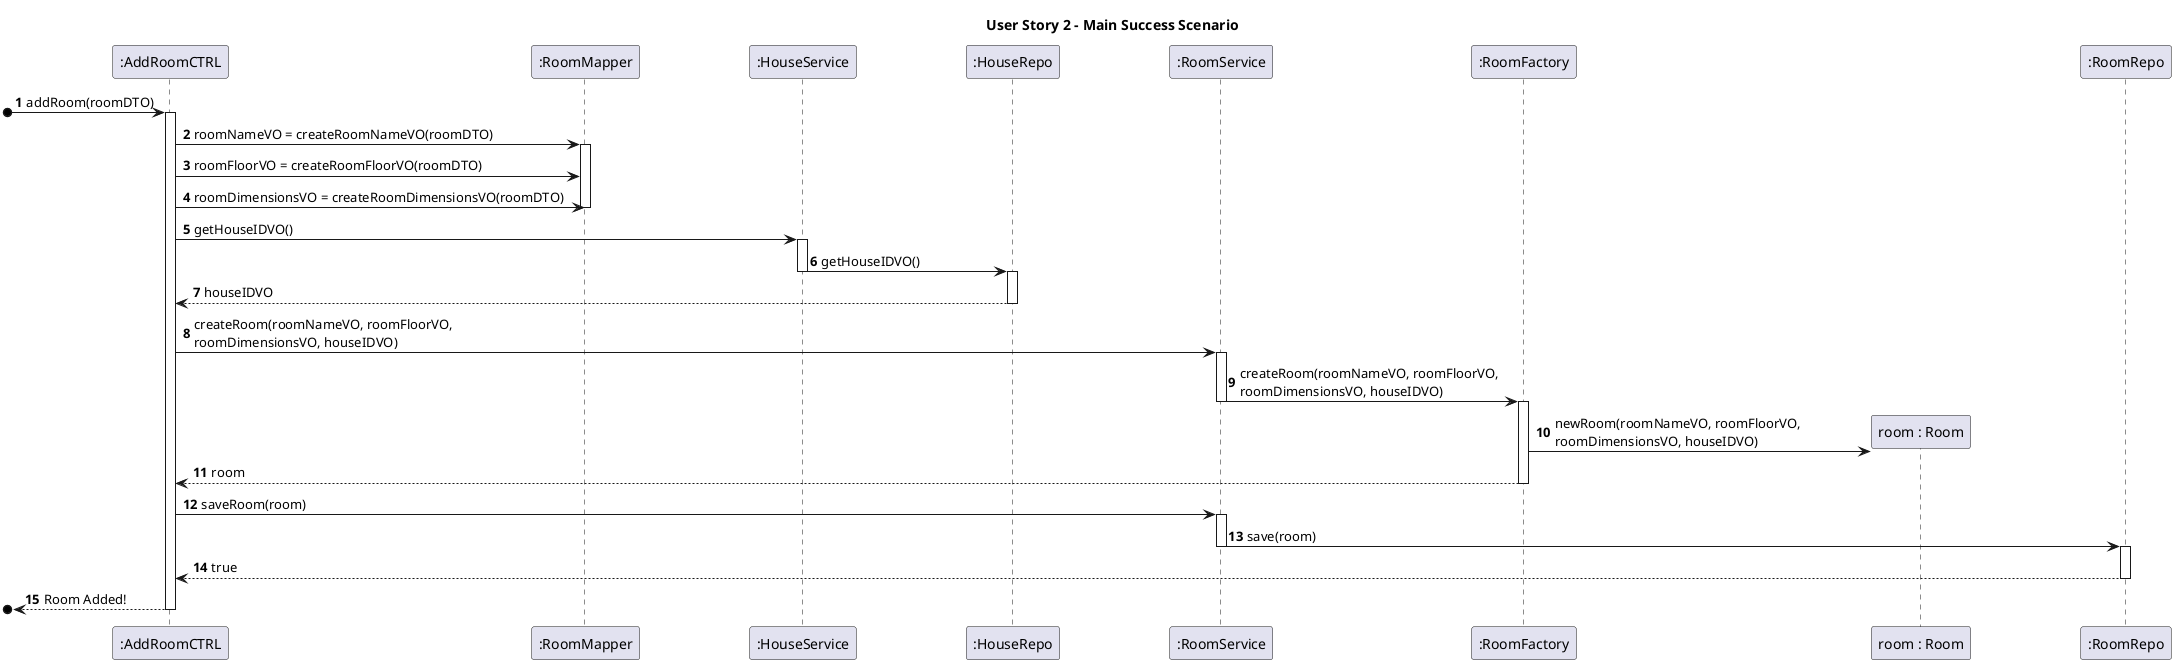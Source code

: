 @startuml
autonumber
title User Story 2 - Main Success Scenario
participant ":AddRoomCTRL" as C
participant ":RoomMapper" as Rm
participant ":HouseService" as Hs
participant ":HouseRepo" as Hr
participant ":RoomService" as Rs
participant ":RoomFactory" as fR
participant "room : Room" as R
participant ":RoomRepo" as rR
skinparam ParticipantPadding 50

[o-> C : addRoom(roomDTO)
activate C
C -> Rm : roomNameVO = createRoomNameVO(roomDTO)
activate Rm
C -> Rm : roomFloorVO = createRoomFloorVO(roomDTO)
C -> Rm : roomDimensionsVO = createRoomDimensionsVO(roomDTO)
deactivate Rm
C -> Hs : getHouseIDVO()
activate Hs
Hs -> Hr : getHouseIDVO()
deactivate Hs
activate Hr
C <-- Hr : houseIDVO
deactivate Hr
C -> Rs : createRoom(roomNameVO, roomFloorVO, \nroomDimensionsVO, houseIDVO)
activate Rs
Rs -> fR : createRoom(roomNameVO, roomFloorVO, \nroomDimensionsVO, houseIDVO)
deactivate Rs

activate fR
fR -> R** : newRoom(roomNameVO, roomFloorVO, \nroomDimensionsVO, houseIDVO)
C <-- fR : room
deactivate fR

C -> Rs : saveRoom(room)
activate Rs
Rs -> rR : save(room)
deactivate Rs
activate rR
C <-- rR : true
deactivate rR
[o<-- C : Room Added!
deactivate C


@enduml
